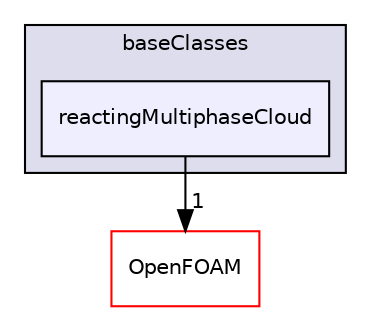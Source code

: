 digraph "src/lagrangian/intermediate/clouds/baseClasses/reactingMultiphaseCloud" {
  bgcolor=transparent;
  compound=true
  node [ fontsize="10", fontname="Helvetica"];
  edge [ labelfontsize="10", labelfontname="Helvetica"];
  subgraph clusterdir_8406eabe9caa8508b9c075038a008bd7 {
    graph [ bgcolor="#ddddee", pencolor="black", label="baseClasses" fontname="Helvetica", fontsize="10", URL="dir_8406eabe9caa8508b9c075038a008bd7.html"]
  dir_90a0446ed24af9aa7060f0cc69c6e4d3 [shape=box, label="reactingMultiphaseCloud", style="filled", fillcolor="#eeeeff", pencolor="black", URL="dir_90a0446ed24af9aa7060f0cc69c6e4d3.html"];
  }
  dir_c5473ff19b20e6ec4dfe5c310b3778a8 [shape=box label="OpenFOAM" color="red" URL="dir_c5473ff19b20e6ec4dfe5c310b3778a8.html"];
  dir_90a0446ed24af9aa7060f0cc69c6e4d3->dir_c5473ff19b20e6ec4dfe5c310b3778a8 [headlabel="1", labeldistance=1.5 headhref="dir_001431_001893.html"];
}
